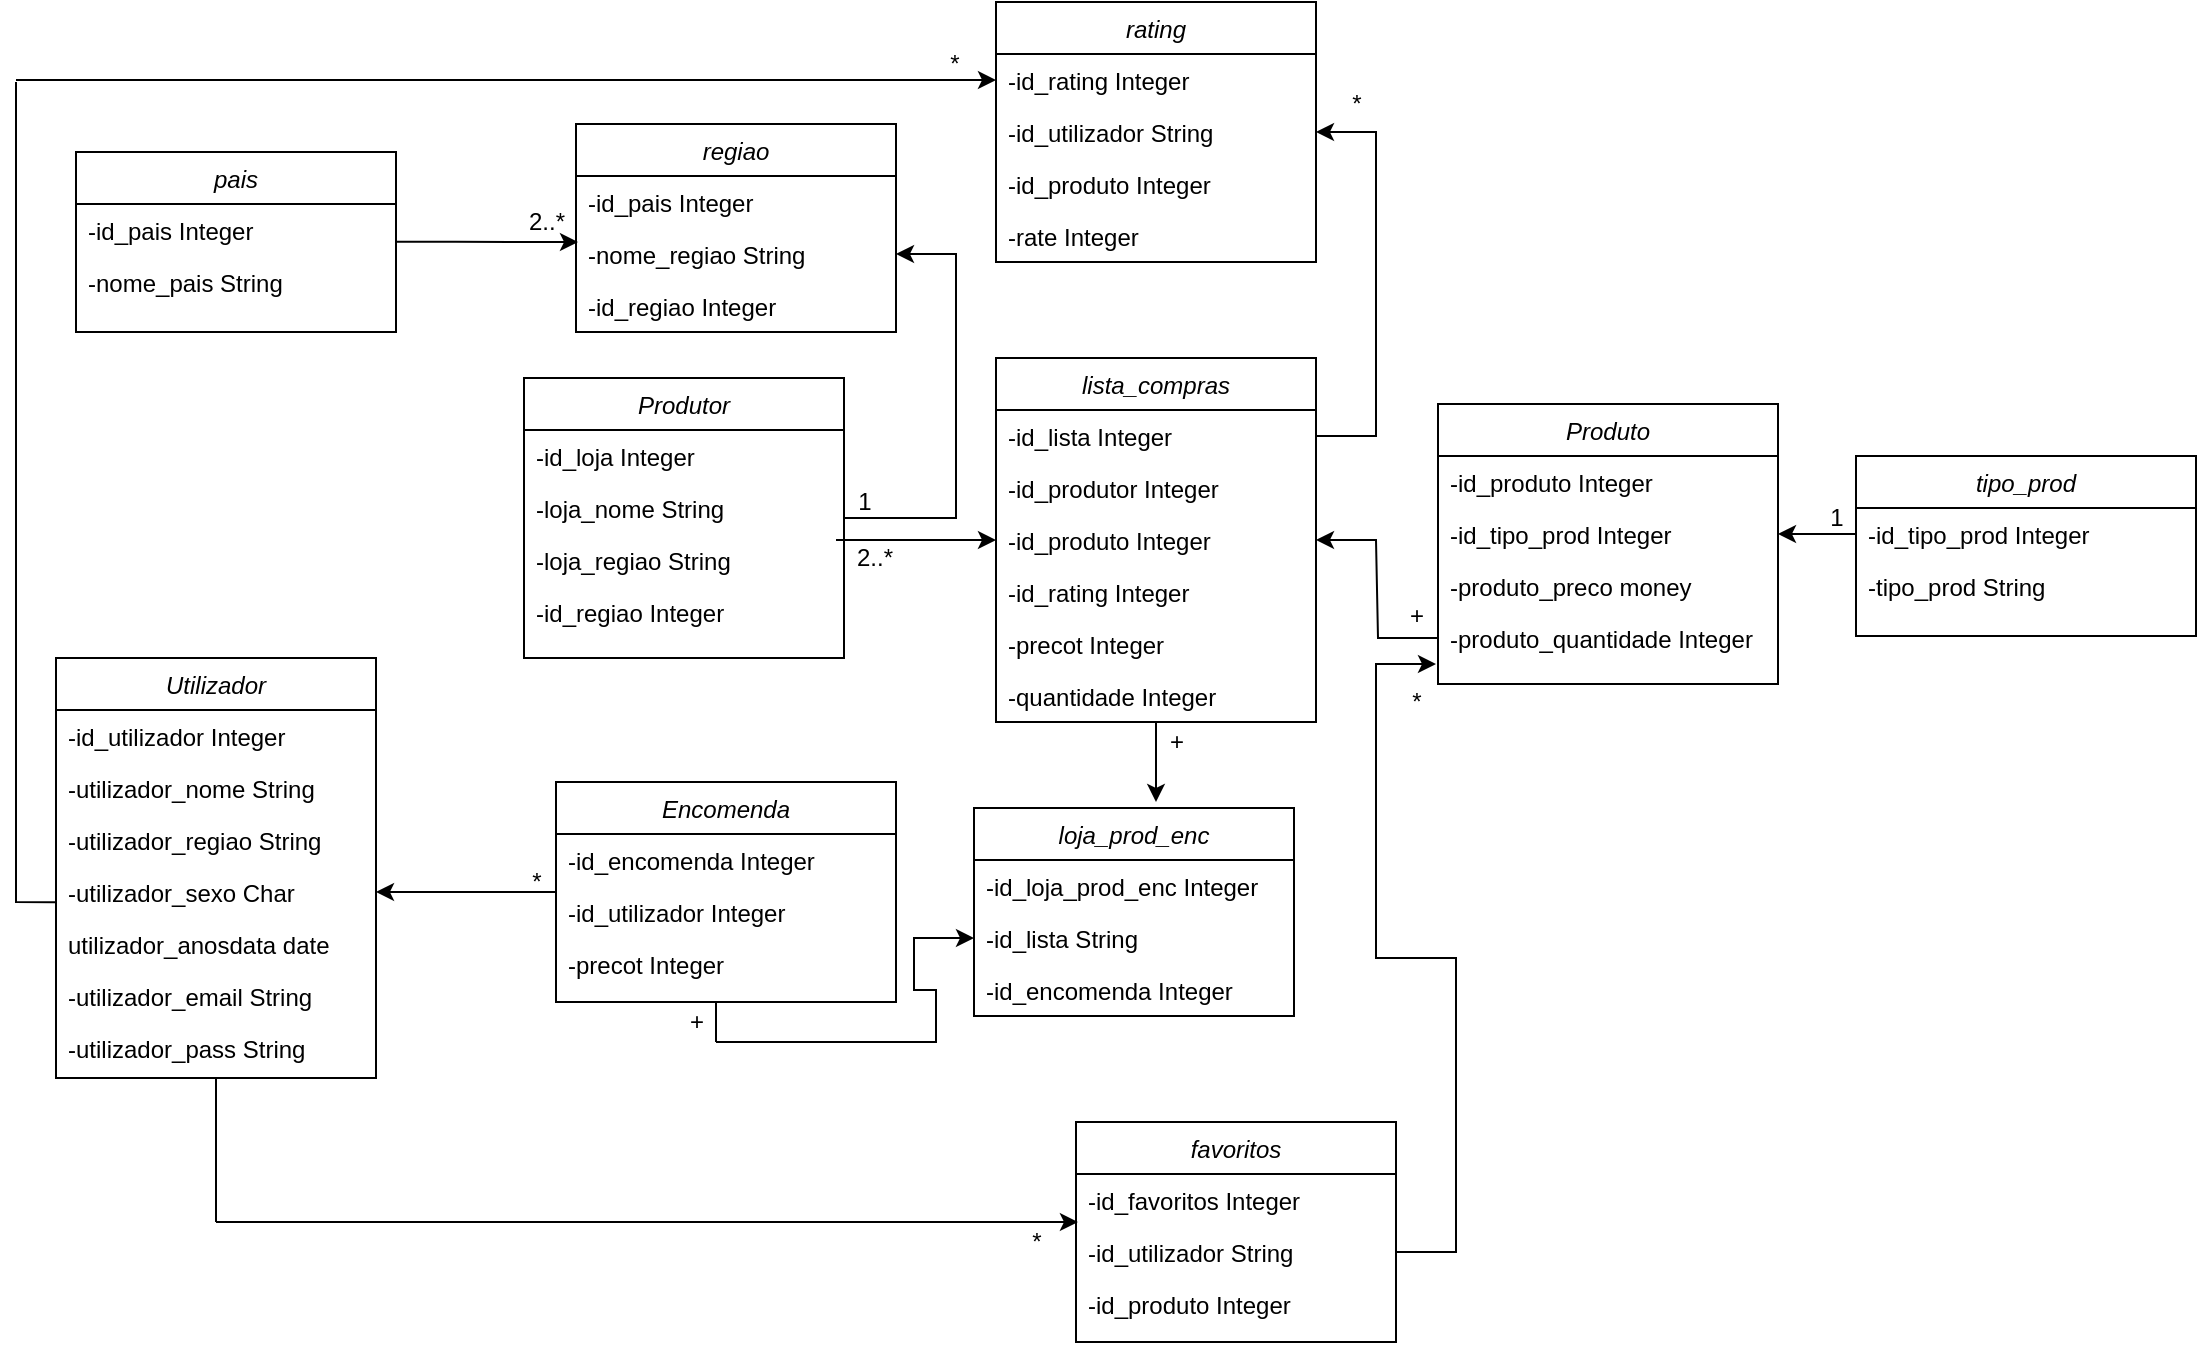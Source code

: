 <mxfile version="15.8.2" type="device"><diagram id="C5RBs43oDa-KdzZeNtuy" name="Page-1"><mxGraphModel dx="1616" dy="1606" grid="1" gridSize="10" guides="1" tooltips="1" connect="1" arrows="1" fold="1" page="1" pageScale="1" pageWidth="827" pageHeight="1169" math="0" shadow="0"><root><mxCell id="WIyWlLk6GJQsqaUBKTNV-0"/><mxCell id="WIyWlLk6GJQsqaUBKTNV-1" parent="WIyWlLk6GJQsqaUBKTNV-0"/><mxCell id="zkfFHV4jXpPFQw0GAbJ--0" value="Utilizador" style="swimlane;fontStyle=2;align=center;verticalAlign=top;childLayout=stackLayout;horizontal=1;startSize=26;horizontalStack=0;resizeParent=1;resizeLast=0;collapsible=1;marginBottom=0;rounded=0;shadow=0;strokeWidth=1;" parent="WIyWlLk6GJQsqaUBKTNV-1" vertex="1"><mxGeometry x="20" y="208" width="160" height="210" as="geometry"><mxRectangle x="230" y="140" width="160" height="26" as="alternateBounds"/></mxGeometry></mxCell><mxCell id="-bZZfsa1SSH8_eZSSLQi-4" value="-id_utilizador Integer" style="text;align=left;verticalAlign=top;spacingLeft=4;spacingRight=4;overflow=hidden;rotatable=0;points=[[0,0.5],[1,0.5]];portConstraint=eastwest;" parent="zkfFHV4jXpPFQw0GAbJ--0" vertex="1"><mxGeometry y="26" width="160" height="26" as="geometry"/></mxCell><mxCell id="zkfFHV4jXpPFQw0GAbJ--2" value="-utilizador_nome String" style="text;align=left;verticalAlign=top;spacingLeft=4;spacingRight=4;overflow=hidden;rotatable=0;points=[[0,0.5],[1,0.5]];portConstraint=eastwest;rounded=0;shadow=0;html=0;" parent="zkfFHV4jXpPFQw0GAbJ--0" vertex="1"><mxGeometry y="52" width="160" height="26" as="geometry"/></mxCell><mxCell id="3BoH6ptlKqr2wgTVUxKh-10" value="" style="endArrow=none;html=1;rounded=0;entryX=-0.003;entryY=0.697;entryDx=0;entryDy=0;entryPerimeter=0;" parent="zkfFHV4jXpPFQw0GAbJ--0" target="zkfFHV4jXpPFQw0GAbJ--5" edge="1"><mxGeometry width="50" height="50" relative="1" as="geometry"><mxPoint x="-20" y="112" as="sourcePoint"/><mxPoint x="30" y="62" as="targetPoint"/><Array as="points"><mxPoint x="-20" y="122"/></Array></mxGeometry></mxCell><mxCell id="zkfFHV4jXpPFQw0GAbJ--3" value="-utilizador_regiao String" style="text;align=left;verticalAlign=top;spacingLeft=4;spacingRight=4;overflow=hidden;rotatable=0;points=[[0,0.5],[1,0.5]];portConstraint=eastwest;rounded=0;shadow=0;html=0;" parent="zkfFHV4jXpPFQw0GAbJ--0" vertex="1"><mxGeometry y="78" width="160" height="26" as="geometry"/></mxCell><mxCell id="zkfFHV4jXpPFQw0GAbJ--5" value="-utilizador_sexo Char" style="text;align=left;verticalAlign=top;spacingLeft=4;spacingRight=4;overflow=hidden;rotatable=0;points=[[0,0.5],[1,0.5]];portConstraint=eastwest;" parent="zkfFHV4jXpPFQw0GAbJ--0" vertex="1"><mxGeometry y="104" width="160" height="26" as="geometry"/></mxCell><mxCell id="-bZZfsa1SSH8_eZSSLQi-0" value="utilizador_anosdata date" style="text;align=left;verticalAlign=top;spacingLeft=4;spacingRight=4;overflow=hidden;rotatable=0;points=[[0,0.5],[1,0.5]];portConstraint=eastwest;" parent="zkfFHV4jXpPFQw0GAbJ--0" vertex="1"><mxGeometry y="130" width="160" height="26" as="geometry"/></mxCell><mxCell id="-bZZfsa1SSH8_eZSSLQi-1" value="-utilizador_email String" style="text;align=left;verticalAlign=top;spacingLeft=4;spacingRight=4;overflow=hidden;rotatable=0;points=[[0,0.5],[1,0.5]];portConstraint=eastwest;" parent="zkfFHV4jXpPFQw0GAbJ--0" vertex="1"><mxGeometry y="156" width="160" height="26" as="geometry"/></mxCell><mxCell id="-bZZfsa1SSH8_eZSSLQi-2" value="-utilizador_pass String" style="text;align=left;verticalAlign=top;spacingLeft=4;spacingRight=4;overflow=hidden;rotatable=0;points=[[0,0.5],[1,0.5]];portConstraint=eastwest;" parent="zkfFHV4jXpPFQw0GAbJ--0" vertex="1"><mxGeometry y="182" width="160" height="26" as="geometry"/></mxCell><mxCell id="-bZZfsa1SSH8_eZSSLQi-5" value="pais" style="swimlane;fontStyle=2;align=center;verticalAlign=top;childLayout=stackLayout;horizontal=1;startSize=26;horizontalStack=0;resizeParent=1;resizeLast=0;collapsible=1;marginBottom=0;rounded=0;shadow=0;strokeWidth=1;" parent="WIyWlLk6GJQsqaUBKTNV-1" vertex="1"><mxGeometry x="30" y="-45" width="160" height="90" as="geometry"><mxRectangle x="230" y="140" width="160" height="26" as="alternateBounds"/></mxGeometry></mxCell><mxCell id="-bZZfsa1SSH8_eZSSLQi-6" value="-id_pais Integer" style="text;align=left;verticalAlign=top;spacingLeft=4;spacingRight=4;overflow=hidden;rotatable=0;points=[[0,0.5],[1,0.5]];portConstraint=eastwest;" parent="-bZZfsa1SSH8_eZSSLQi-5" vertex="1"><mxGeometry y="26" width="160" height="26" as="geometry"/></mxCell><mxCell id="-bZZfsa1SSH8_eZSSLQi-9" value="-nome_pais String" style="text;align=left;verticalAlign=top;spacingLeft=4;spacingRight=4;overflow=hidden;rotatable=0;points=[[0,0.5],[1,0.5]];portConstraint=eastwest;" parent="-bZZfsa1SSH8_eZSSLQi-5" vertex="1"><mxGeometry y="52" width="160" height="26" as="geometry"/></mxCell><mxCell id="-bZZfsa1SSH8_eZSSLQi-13" value="regiao" style="swimlane;fontStyle=2;align=center;verticalAlign=top;childLayout=stackLayout;horizontal=1;startSize=26;horizontalStack=0;resizeParent=1;resizeLast=0;collapsible=1;marginBottom=0;rounded=0;shadow=0;strokeWidth=1;" parent="WIyWlLk6GJQsqaUBKTNV-1" vertex="1"><mxGeometry x="280" y="-59" width="160" height="104" as="geometry"><mxRectangle x="230" y="140" width="160" height="26" as="alternateBounds"/></mxGeometry></mxCell><mxCell id="-bZZfsa1SSH8_eZSSLQi-16" value="-id_pais Integer" style="text;align=left;verticalAlign=top;spacingLeft=4;spacingRight=4;overflow=hidden;rotatable=0;points=[[0,0.5],[1,0.5]];portConstraint=eastwest;" parent="-bZZfsa1SSH8_eZSSLQi-13" vertex="1"><mxGeometry y="26" width="160" height="26" as="geometry"/></mxCell><mxCell id="-bZZfsa1SSH8_eZSSLQi-15" value="-nome_regiao String" style="text;align=left;verticalAlign=top;spacingLeft=4;spacingRight=4;overflow=hidden;rotatable=0;points=[[0,0.5],[1,0.5]];portConstraint=eastwest;" parent="-bZZfsa1SSH8_eZSSLQi-13" vertex="1"><mxGeometry y="52" width="160" height="26" as="geometry"/></mxCell><mxCell id="-bZZfsa1SSH8_eZSSLQi-14" value="-id_regiao Integer" style="text;align=left;verticalAlign=top;spacingLeft=4;spacingRight=4;overflow=hidden;rotatable=0;points=[[0,0.5],[1,0.5]];portConstraint=eastwest;" parent="-bZZfsa1SSH8_eZSSLQi-13" vertex="1"><mxGeometry y="78" width="160" height="26" as="geometry"/></mxCell><mxCell id="3BoH6ptlKqr2wgTVUxKh-57" style="edgeStyle=entityRelationEdgeStyle;fontSize=12;html=1;endArrow=classic;rounded=0;endFill=1;" parent="WIyWlLk6GJQsqaUBKTNV-1" source="-bZZfsa1SSH8_eZSSLQi-26" target="-bZZfsa1SSH8_eZSSLQi-15" edge="1"><mxGeometry relative="1" as="geometry"/></mxCell><mxCell id="-bZZfsa1SSH8_eZSSLQi-26" value="Produtor" style="swimlane;fontStyle=2;align=center;verticalAlign=top;childLayout=stackLayout;horizontal=1;startSize=26;horizontalStack=0;resizeParent=1;resizeLast=0;collapsible=1;marginBottom=0;rounded=0;shadow=0;strokeWidth=1;" parent="WIyWlLk6GJQsqaUBKTNV-1" vertex="1"><mxGeometry x="254" y="68" width="160" height="140" as="geometry"><mxRectangle x="230" y="140" width="160" height="26" as="alternateBounds"/></mxGeometry></mxCell><mxCell id="-bZZfsa1SSH8_eZSSLQi-27" value="-id_loja Integer" style="text;align=left;verticalAlign=top;spacingLeft=4;spacingRight=4;overflow=hidden;rotatable=0;points=[[0,0.5],[1,0.5]];portConstraint=eastwest;" parent="-bZZfsa1SSH8_eZSSLQi-26" vertex="1"><mxGeometry y="26" width="160" height="26" as="geometry"/></mxCell><mxCell id="-bZZfsa1SSH8_eZSSLQi-28" value="-loja_nome String" style="text;align=left;verticalAlign=top;spacingLeft=4;spacingRight=4;overflow=hidden;rotatable=0;points=[[0,0.5],[1,0.5]];portConstraint=eastwest;rounded=0;shadow=0;html=0;" parent="-bZZfsa1SSH8_eZSSLQi-26" vertex="1"><mxGeometry y="52" width="160" height="26" as="geometry"/></mxCell><mxCell id="-bZZfsa1SSH8_eZSSLQi-29" value="-loja_regiao String" style="text;align=left;verticalAlign=top;spacingLeft=4;spacingRight=4;overflow=hidden;rotatable=0;points=[[0,0.5],[1,0.5]];portConstraint=eastwest;rounded=0;shadow=0;html=0;" parent="-bZZfsa1SSH8_eZSSLQi-26" vertex="1"><mxGeometry y="78" width="160" height="26" as="geometry"/></mxCell><mxCell id="-bZZfsa1SSH8_eZSSLQi-34" value="-id_regiao Integer" style="text;align=left;verticalAlign=top;spacingLeft=4;spacingRight=4;overflow=hidden;rotatable=0;points=[[0,0.5],[1,0.5]];portConstraint=eastwest;" parent="-bZZfsa1SSH8_eZSSLQi-26" vertex="1"><mxGeometry y="104" width="160" height="26" as="geometry"/></mxCell><mxCell id="-bZZfsa1SSH8_eZSSLQi-39" value="loja_prod_enc" style="swimlane;fontStyle=2;align=center;verticalAlign=top;childLayout=stackLayout;horizontal=1;startSize=26;horizontalStack=0;resizeParent=1;resizeLast=0;collapsible=1;marginBottom=0;rounded=0;shadow=0;strokeWidth=1;" parent="WIyWlLk6GJQsqaUBKTNV-1" vertex="1"><mxGeometry x="479" y="283" width="160" height="104" as="geometry"><mxRectangle x="230" y="140" width="160" height="26" as="alternateBounds"/></mxGeometry></mxCell><mxCell id="-bZZfsa1SSH8_eZSSLQi-40" value="-id_loja_prod_enc Integer" style="text;align=left;verticalAlign=top;spacingLeft=4;spacingRight=4;overflow=hidden;rotatable=0;points=[[0,0.5],[1,0.5]];portConstraint=eastwest;" parent="-bZZfsa1SSH8_eZSSLQi-39" vertex="1"><mxGeometry y="26" width="160" height="26" as="geometry"/></mxCell><mxCell id="-bZZfsa1SSH8_eZSSLQi-41" value="-id_lista String" style="text;align=left;verticalAlign=top;spacingLeft=4;spacingRight=4;overflow=hidden;rotatable=0;points=[[0,0.5],[1,0.5]];portConstraint=eastwest;" parent="-bZZfsa1SSH8_eZSSLQi-39" vertex="1"><mxGeometry y="52" width="160" height="26" as="geometry"/></mxCell><mxCell id="-bZZfsa1SSH8_eZSSLQi-42" value="-id_encomenda Integer" style="text;align=left;verticalAlign=top;spacingLeft=4;spacingRight=4;overflow=hidden;rotatable=0;points=[[0,0.5],[1,0.5]];portConstraint=eastwest;" parent="-bZZfsa1SSH8_eZSSLQi-39" vertex="1"><mxGeometry y="78" width="160" height="26" as="geometry"/></mxCell><mxCell id="-bZZfsa1SSH8_eZSSLQi-47" value="rating" style="swimlane;fontStyle=2;align=center;verticalAlign=top;childLayout=stackLayout;horizontal=1;startSize=26;horizontalStack=0;resizeParent=1;resizeLast=0;collapsible=1;marginBottom=0;rounded=0;shadow=0;strokeWidth=1;" parent="WIyWlLk6GJQsqaUBKTNV-1" vertex="1"><mxGeometry x="490" y="-120" width="160" height="130" as="geometry"><mxRectangle x="230" y="140" width="160" height="26" as="alternateBounds"/></mxGeometry></mxCell><mxCell id="-bZZfsa1SSH8_eZSSLQi-48" value="-id_rating Integer" style="text;align=left;verticalAlign=top;spacingLeft=4;spacingRight=4;overflow=hidden;rotatable=0;points=[[0,0.5],[1,0.5]];portConstraint=eastwest;" parent="-bZZfsa1SSH8_eZSSLQi-47" vertex="1"><mxGeometry y="26" width="160" height="26" as="geometry"/></mxCell><mxCell id="-bZZfsa1SSH8_eZSSLQi-49" value="-id_utilizador String" style="text;align=left;verticalAlign=top;spacingLeft=4;spacingRight=4;overflow=hidden;rotatable=0;points=[[0,0.5],[1,0.5]];portConstraint=eastwest;" parent="-bZZfsa1SSH8_eZSSLQi-47" vertex="1"><mxGeometry y="52" width="160" height="26" as="geometry"/></mxCell><mxCell id="-bZZfsa1SSH8_eZSSLQi-50" value="-id_produto Integer" style="text;align=left;verticalAlign=top;spacingLeft=4;spacingRight=4;overflow=hidden;rotatable=0;points=[[0,0.5],[1,0.5]];portConstraint=eastwest;" parent="-bZZfsa1SSH8_eZSSLQi-47" vertex="1"><mxGeometry y="78" width="160" height="26" as="geometry"/></mxCell><mxCell id="-bZZfsa1SSH8_eZSSLQi-51" value="-rate Integer" style="text;align=left;verticalAlign=top;spacingLeft=4;spacingRight=4;overflow=hidden;rotatable=0;points=[[0,0.5],[1,0.5]];portConstraint=eastwest;" parent="-bZZfsa1SSH8_eZSSLQi-47" vertex="1"><mxGeometry y="104" width="160" height="26" as="geometry"/></mxCell><mxCell id="1HhM2XQYGZkdy35NEvbL-1" style="edgeStyle=orthogonalEdgeStyle;rounded=0;orthogonalLoop=1;jettySize=auto;html=1;" edge="1" parent="WIyWlLk6GJQsqaUBKTNV-1" source="-bZZfsa1SSH8_eZSSLQi-54"><mxGeometry relative="1" as="geometry"><mxPoint x="570" y="280" as="targetPoint"/></mxGeometry></mxCell><mxCell id="-bZZfsa1SSH8_eZSSLQi-54" value="lista_compras" style="swimlane;fontStyle=2;align=center;verticalAlign=top;childLayout=stackLayout;horizontal=1;startSize=26;horizontalStack=0;resizeParent=1;resizeLast=0;collapsible=1;marginBottom=0;rounded=0;shadow=0;strokeWidth=1;" parent="WIyWlLk6GJQsqaUBKTNV-1" vertex="1"><mxGeometry x="490" y="58" width="160" height="182" as="geometry"><mxRectangle x="230" y="140" width="160" height="26" as="alternateBounds"/></mxGeometry></mxCell><mxCell id="-bZZfsa1SSH8_eZSSLQi-55" value="-id_lista Integer" style="text;align=left;verticalAlign=top;spacingLeft=4;spacingRight=4;overflow=hidden;rotatable=0;points=[[0,0.5],[1,0.5]];portConstraint=eastwest;" parent="-bZZfsa1SSH8_eZSSLQi-54" vertex="1"><mxGeometry y="26" width="160" height="26" as="geometry"/></mxCell><mxCell id="-bZZfsa1SSH8_eZSSLQi-56" value="-id_produtor Integer" style="text;align=left;verticalAlign=top;spacingLeft=4;spacingRight=4;overflow=hidden;rotatable=0;points=[[0,0.5],[1,0.5]];portConstraint=eastwest;rounded=0;shadow=0;html=0;" parent="-bZZfsa1SSH8_eZSSLQi-54" vertex="1"><mxGeometry y="52" width="160" height="26" as="geometry"/></mxCell><mxCell id="-bZZfsa1SSH8_eZSSLQi-57" value="-id_produto Integer&#10;" style="text;align=left;verticalAlign=top;spacingLeft=4;spacingRight=4;overflow=hidden;rotatable=0;points=[[0,0.5],[1,0.5]];portConstraint=eastwest;rounded=0;shadow=0;html=0;" parent="-bZZfsa1SSH8_eZSSLQi-54" vertex="1"><mxGeometry y="78" width="160" height="26" as="geometry"/></mxCell><mxCell id="-bZZfsa1SSH8_eZSSLQi-58" value="-id_rating Integer&#10;" style="text;align=left;verticalAlign=top;spacingLeft=4;spacingRight=4;overflow=hidden;rotatable=0;points=[[0,0.5],[1,0.5]];portConstraint=eastwest;" parent="-bZZfsa1SSH8_eZSSLQi-54" vertex="1"><mxGeometry y="104" width="160" height="26" as="geometry"/></mxCell><mxCell id="-bZZfsa1SSH8_eZSSLQi-60" value="-precot Integer&#10;" style="text;align=left;verticalAlign=top;spacingLeft=4;spacingRight=4;overflow=hidden;rotatable=0;points=[[0,0.5],[1,0.5]];portConstraint=eastwest;" parent="-bZZfsa1SSH8_eZSSLQi-54" vertex="1"><mxGeometry y="130" width="160" height="26" as="geometry"/></mxCell><mxCell id="-bZZfsa1SSH8_eZSSLQi-59" value="-quantidade Integer&#10;" style="text;align=left;verticalAlign=top;spacingLeft=4;spacingRight=4;overflow=hidden;rotatable=0;points=[[0,0.5],[1,0.5]];portConstraint=eastwest;" parent="-bZZfsa1SSH8_eZSSLQi-54" vertex="1"><mxGeometry y="156" width="160" height="26" as="geometry"/></mxCell><mxCell id="-bZZfsa1SSH8_eZSSLQi-61" value="Produto" style="swimlane;fontStyle=2;align=center;verticalAlign=top;childLayout=stackLayout;horizontal=1;startSize=26;horizontalStack=0;resizeParent=1;resizeLast=0;collapsible=1;marginBottom=0;rounded=0;shadow=0;strokeWidth=1;" parent="WIyWlLk6GJQsqaUBKTNV-1" vertex="1"><mxGeometry x="711" y="81" width="170" height="140" as="geometry"><mxRectangle x="230" y="140" width="160" height="26" as="alternateBounds"/></mxGeometry></mxCell><mxCell id="-bZZfsa1SSH8_eZSSLQi-62" value="-id_produto Integer" style="text;align=left;verticalAlign=top;spacingLeft=4;spacingRight=4;overflow=hidden;rotatable=0;points=[[0,0.5],[1,0.5]];portConstraint=eastwest;" parent="-bZZfsa1SSH8_eZSSLQi-61" vertex="1"><mxGeometry y="26" width="170" height="26" as="geometry"/></mxCell><mxCell id="-bZZfsa1SSH8_eZSSLQi-63" value="-id_tipo_prod Integer" style="text;align=left;verticalAlign=top;spacingLeft=4;spacingRight=4;overflow=hidden;rotatable=0;points=[[0,0.5],[1,0.5]];portConstraint=eastwest;rounded=0;shadow=0;html=0;" parent="-bZZfsa1SSH8_eZSSLQi-61" vertex="1"><mxGeometry y="52" width="170" height="26" as="geometry"/></mxCell><mxCell id="-bZZfsa1SSH8_eZSSLQi-64" value="-produto_preco money" style="text;align=left;verticalAlign=top;spacingLeft=4;spacingRight=4;overflow=hidden;rotatable=0;points=[[0,0.5],[1,0.5]];portConstraint=eastwest;rounded=0;shadow=0;html=0;" parent="-bZZfsa1SSH8_eZSSLQi-61" vertex="1"><mxGeometry y="78" width="170" height="26" as="geometry"/></mxCell><mxCell id="-bZZfsa1SSH8_eZSSLQi-65" value="-produto_quantidade Integer" style="text;align=left;verticalAlign=top;spacingLeft=4;spacingRight=4;overflow=hidden;rotatable=0;points=[[0,0.5],[1,0.5]];portConstraint=eastwest;" parent="-bZZfsa1SSH8_eZSSLQi-61" vertex="1"><mxGeometry y="104" width="170" height="26" as="geometry"/></mxCell><mxCell id="-bZZfsa1SSH8_eZSSLQi-66" value="tipo_prod" style="swimlane;fontStyle=2;align=center;verticalAlign=top;childLayout=stackLayout;horizontal=1;startSize=26;horizontalStack=0;resizeParent=1;resizeLast=0;collapsible=1;marginBottom=0;rounded=0;shadow=0;strokeWidth=1;" parent="WIyWlLk6GJQsqaUBKTNV-1" vertex="1"><mxGeometry x="920" y="107" width="170" height="90" as="geometry"><mxRectangle x="230" y="140" width="160" height="26" as="alternateBounds"/></mxGeometry></mxCell><mxCell id="-bZZfsa1SSH8_eZSSLQi-67" value="-id_tipo_prod Integer" style="text;align=left;verticalAlign=top;spacingLeft=4;spacingRight=4;overflow=hidden;rotatable=0;points=[[0,0.5],[1,0.5]];portConstraint=eastwest;" parent="-bZZfsa1SSH8_eZSSLQi-66" vertex="1"><mxGeometry y="26" width="170" height="26" as="geometry"/></mxCell><mxCell id="-bZZfsa1SSH8_eZSSLQi-70" value="-tipo_prod String" style="text;align=left;verticalAlign=top;spacingLeft=4;spacingRight=4;overflow=hidden;rotatable=0;points=[[0,0.5],[1,0.5]];portConstraint=eastwest;" parent="-bZZfsa1SSH8_eZSSLQi-66" vertex="1"><mxGeometry y="52" width="170" height="26" as="geometry"/></mxCell><mxCell id="1HhM2XQYGZkdy35NEvbL-3" style="edgeStyle=orthogonalEdgeStyle;rounded=0;orthogonalLoop=1;jettySize=auto;html=1;entryX=1;entryY=0.5;entryDx=0;entryDy=0;" edge="1" parent="WIyWlLk6GJQsqaUBKTNV-1" source="-bZZfsa1SSH8_eZSSLQi-71" target="zkfFHV4jXpPFQw0GAbJ--5"><mxGeometry relative="1" as="geometry"/></mxCell><mxCell id="-bZZfsa1SSH8_eZSSLQi-71" value="Encomenda" style="swimlane;fontStyle=2;align=center;verticalAlign=top;childLayout=stackLayout;horizontal=1;startSize=26;horizontalStack=0;resizeParent=1;resizeLast=0;collapsible=1;marginBottom=0;rounded=0;shadow=0;strokeWidth=1;" parent="WIyWlLk6GJQsqaUBKTNV-1" vertex="1"><mxGeometry x="270" y="270" width="170" height="110" as="geometry"><mxRectangle x="230" y="140" width="160" height="26" as="alternateBounds"/></mxGeometry></mxCell><mxCell id="-bZZfsa1SSH8_eZSSLQi-72" value="-id_encomenda Integer" style="text;align=left;verticalAlign=top;spacingLeft=4;spacingRight=4;overflow=hidden;rotatable=0;points=[[0,0.5],[1,0.5]];portConstraint=eastwest;" parent="-bZZfsa1SSH8_eZSSLQi-71" vertex="1"><mxGeometry y="26" width="170" height="26" as="geometry"/></mxCell><mxCell id="-bZZfsa1SSH8_eZSSLQi-73" value="-id_utilizador Integer" style="text;align=left;verticalAlign=top;spacingLeft=4;spacingRight=4;overflow=hidden;rotatable=0;points=[[0,0.5],[1,0.5]];portConstraint=eastwest;rounded=0;shadow=0;html=0;" parent="-bZZfsa1SSH8_eZSSLQi-71" vertex="1"><mxGeometry y="52" width="170" height="26" as="geometry"/></mxCell><mxCell id="-bZZfsa1SSH8_eZSSLQi-75" value="-precot Integer" style="text;align=left;verticalAlign=top;spacingLeft=4;spacingRight=4;overflow=hidden;rotatable=0;points=[[0,0.5],[1,0.5]];portConstraint=eastwest;" parent="-bZZfsa1SSH8_eZSSLQi-71" vertex="1"><mxGeometry y="78" width="170" height="26" as="geometry"/></mxCell><mxCell id="-bZZfsa1SSH8_eZSSLQi-83" value="favoritos" style="swimlane;fontStyle=2;align=center;verticalAlign=top;childLayout=stackLayout;horizontal=1;startSize=26;horizontalStack=0;resizeParent=1;resizeLast=0;collapsible=1;marginBottom=0;rounded=0;shadow=0;strokeWidth=1;" parent="WIyWlLk6GJQsqaUBKTNV-1" vertex="1"><mxGeometry x="530" y="440" width="160" height="110" as="geometry"><mxRectangle x="230" y="140" width="160" height="26" as="alternateBounds"/></mxGeometry></mxCell><mxCell id="-bZZfsa1SSH8_eZSSLQi-84" value="-id_favoritos Integer" style="text;align=left;verticalAlign=top;spacingLeft=4;spacingRight=4;overflow=hidden;rotatable=0;points=[[0,0.5],[1,0.5]];portConstraint=eastwest;" parent="-bZZfsa1SSH8_eZSSLQi-83" vertex="1"><mxGeometry y="26" width="160" height="26" as="geometry"/></mxCell><mxCell id="-bZZfsa1SSH8_eZSSLQi-85" value="-id_utilizador String" style="text;align=left;verticalAlign=top;spacingLeft=4;spacingRight=4;overflow=hidden;rotatable=0;points=[[0,0.5],[1,0.5]];portConstraint=eastwest;" parent="-bZZfsa1SSH8_eZSSLQi-83" vertex="1"><mxGeometry y="52" width="160" height="26" as="geometry"/></mxCell><mxCell id="-bZZfsa1SSH8_eZSSLQi-86" value="-id_produto Integer" style="text;align=left;verticalAlign=top;spacingLeft=4;spacingRight=4;overflow=hidden;rotatable=0;points=[[0,0.5],[1,0.5]];portConstraint=eastwest;" parent="-bZZfsa1SSH8_eZSSLQi-83" vertex="1"><mxGeometry y="78" width="160" height="26" as="geometry"/></mxCell><mxCell id="3BoH6ptlKqr2wgTVUxKh-0" value="" style="edgeStyle=entityRelationEdgeStyle;fontSize=12;html=1;endArrow=classic;rounded=0;entryX=0;entryY=0.5;entryDx=0;entryDy=0;endFill=1;" parent="WIyWlLk6GJQsqaUBKTNV-1" target="-bZZfsa1SSH8_eZSSLQi-48" edge="1"><mxGeometry width="100" height="100" relative="1" as="geometry"><mxPoint y="-81" as="sourcePoint"/><mxPoint x="490" y="-40" as="targetPoint"/></mxGeometry></mxCell><mxCell id="3BoH6ptlKqr2wgTVUxKh-9" value="" style="endArrow=none;html=1;rounded=0;" parent="WIyWlLk6GJQsqaUBKTNV-1" edge="1"><mxGeometry width="50" height="50" relative="1" as="geometry"><mxPoint y="320" as="sourcePoint"/><mxPoint y="-80" as="targetPoint"/></mxGeometry></mxCell><mxCell id="3BoH6ptlKqr2wgTVUxKh-14" value="" style="edgeStyle=entityRelationEdgeStyle;fontSize=12;html=1;endArrow=classic;rounded=0;exitX=0.998;exitY=0.726;exitDx=0;exitDy=0;exitPerimeter=0;endFill=1;" parent="WIyWlLk6GJQsqaUBKTNV-1" source="-bZZfsa1SSH8_eZSSLQi-6" edge="1"><mxGeometry width="100" height="100" relative="1" as="geometry"><mxPoint x="181" y="100" as="sourcePoint"/><mxPoint x="281" as="targetPoint"/></mxGeometry></mxCell><mxCell id="3BoH6ptlKqr2wgTVUxKh-15" value="" style="edgeStyle=entityRelationEdgeStyle;fontSize=12;html=1;endArrow=classic;rounded=0;entryX=0.006;entryY=0.923;entryDx=0;entryDy=0;entryPerimeter=0;endFill=1;" parent="WIyWlLk6GJQsqaUBKTNV-1" target="-bZZfsa1SSH8_eZSSLQi-84" edge="1"><mxGeometry width="100" height="100" relative="1" as="geometry"><mxPoint x="100" y="490" as="sourcePoint"/><mxPoint x="490" y="490" as="targetPoint"/></mxGeometry></mxCell><mxCell id="3BoH6ptlKqr2wgTVUxKh-16" value="" style="endArrow=none;html=1;rounded=0;" parent="WIyWlLk6GJQsqaUBKTNV-1" edge="1"><mxGeometry width="50" height="50" relative="1" as="geometry"><mxPoint x="100" y="490" as="sourcePoint"/><mxPoint x="100" y="418" as="targetPoint"/></mxGeometry></mxCell><mxCell id="3BoH6ptlKqr2wgTVUxKh-23" value="" style="edgeStyle=entityRelationEdgeStyle;fontSize=12;html=1;endArrow=classic;rounded=0;entryX=1;entryY=0.5;entryDx=0;entryDy=0;exitX=0;exitY=0.5;exitDx=0;exitDy=0;endFill=1;" parent="WIyWlLk6GJQsqaUBKTNV-1" source="-bZZfsa1SSH8_eZSSLQi-67" target="-bZZfsa1SSH8_eZSSLQi-63" edge="1"><mxGeometry width="100" height="100" relative="1" as="geometry"><mxPoint x="1090" y="146" as="sourcePoint"/><mxPoint x="980" y="-30" as="targetPoint"/></mxGeometry></mxCell><mxCell id="3BoH6ptlKqr2wgTVUxKh-28" value="" style="edgeStyle=entityRelationEdgeStyle;fontSize=12;html=1;endArrow=classic;rounded=0;entryX=1;entryY=0.5;entryDx=0;entryDy=0;endFill=1;exitX=1;exitY=0.5;exitDx=0;exitDy=0;" parent="WIyWlLk6GJQsqaUBKTNV-1" source="-bZZfsa1SSH8_eZSSLQi-55" target="-bZZfsa1SSH8_eZSSLQi-49" edge="1"><mxGeometry width="100" height="100" relative="1" as="geometry"><mxPoint x="650" y="30" as="sourcePoint"/><mxPoint x="910" y="-70" as="targetPoint"/></mxGeometry></mxCell><mxCell id="3BoH6ptlKqr2wgTVUxKh-31" value="" style="edgeStyle=entityRelationEdgeStyle;fontSize=12;html=1;endArrow=classic;rounded=0;entryX=0;entryY=0.5;entryDx=0;entryDy=0;endFill=1;" parent="WIyWlLk6GJQsqaUBKTNV-1" target="-bZZfsa1SSH8_eZSSLQi-41" edge="1"><mxGeometry width="100" height="100" relative="1" as="geometry"><mxPoint x="430" y="400" as="sourcePoint"/><mxPoint x="570" y="389" as="targetPoint"/></mxGeometry></mxCell><mxCell id="3BoH6ptlKqr2wgTVUxKh-32" value="" style="endArrow=none;html=1;rounded=0;" parent="WIyWlLk6GJQsqaUBKTNV-1" edge="1"><mxGeometry width="50" height="50" relative="1" as="geometry"><mxPoint x="350" y="400" as="sourcePoint"/><mxPoint x="350" y="380" as="targetPoint"/><Array as="points"><mxPoint x="350" y="390"/></Array></mxGeometry></mxCell><mxCell id="3BoH6ptlKqr2wgTVUxKh-33" value="" style="endArrow=none;html=1;rounded=0;" parent="WIyWlLk6GJQsqaUBKTNV-1" edge="1"><mxGeometry width="50" height="50" relative="1" as="geometry"><mxPoint x="350" y="400" as="sourcePoint"/><mxPoint x="440" y="400" as="targetPoint"/></mxGeometry></mxCell><mxCell id="3BoH6ptlKqr2wgTVUxKh-34" value="" style="edgeStyle=entityRelationEdgeStyle;fontSize=12;html=1;endArrow=classic;rounded=0;entryX=0;entryY=0.5;entryDx=0;entryDy=0;endFill=1;exitX=0.975;exitY=0.115;exitDx=0;exitDy=0;exitPerimeter=0;" parent="WIyWlLk6GJQsqaUBKTNV-1" source="-bZZfsa1SSH8_eZSSLQi-29" target="-bZZfsa1SSH8_eZSSLQi-57" edge="1"><mxGeometry width="100" height="100" relative="1" as="geometry"><mxPoint x="420" y="149" as="sourcePoint"/><mxPoint x="530" y="-20" as="targetPoint"/></mxGeometry></mxCell><mxCell id="3BoH6ptlKqr2wgTVUxKh-48" value="" style="edgeStyle=entityRelationEdgeStyle;fontSize=12;html=1;endArrow=classic;rounded=0;entryX=1;entryY=0.5;entryDx=0;entryDy=0;exitX=0;exitY=0.5;exitDx=0;exitDy=0;endFill=1;" parent="WIyWlLk6GJQsqaUBKTNV-1" source="-bZZfsa1SSH8_eZSSLQi-65" target="-bZZfsa1SSH8_eZSSLQi-57" edge="1"><mxGeometry width="100" height="100" relative="1" as="geometry"><mxPoint x="440" y="100" as="sourcePoint"/><mxPoint x="540" as="targetPoint"/></mxGeometry></mxCell><mxCell id="3BoH6ptlKqr2wgTVUxKh-60" style="edgeStyle=entityRelationEdgeStyle;fontSize=12;html=1;endArrow=classic;rounded=0;endFill=1;" parent="WIyWlLk6GJQsqaUBKTNV-1" source="-bZZfsa1SSH8_eZSSLQi-85" edge="1"><mxGeometry relative="1" as="geometry"><mxPoint x="710" y="211" as="targetPoint"/></mxGeometry></mxCell><mxCell id="3BoH6ptlKqr2wgTVUxKh-67" value="2..*" style="text;html=1;align=center;verticalAlign=middle;resizable=0;points=[];autosize=1;strokeColor=none;fillColor=none;" parent="WIyWlLk6GJQsqaUBKTNV-1" vertex="1"><mxGeometry x="250" y="-20" width="30" height="20" as="geometry"/></mxCell><mxCell id="3BoH6ptlKqr2wgTVUxKh-68" value="1" style="text;html=1;align=center;verticalAlign=middle;resizable=0;points=[];autosize=1;strokeColor=none;fillColor=none;" parent="WIyWlLk6GJQsqaUBKTNV-1" vertex="1"><mxGeometry x="414" y="120" width="20" height="20" as="geometry"/></mxCell><mxCell id="3BoH6ptlKqr2wgTVUxKh-69" value="2..*" style="text;html=1;align=center;verticalAlign=middle;resizable=0;points=[];autosize=1;strokeColor=none;fillColor=none;" parent="WIyWlLk6GJQsqaUBKTNV-1" vertex="1"><mxGeometry x="414" y="148" width="30" height="20" as="geometry"/></mxCell><mxCell id="3BoH6ptlKqr2wgTVUxKh-71" value="*" style="text;html=1;align=center;verticalAlign=middle;resizable=0;points=[];autosize=1;strokeColor=none;fillColor=none;" parent="WIyWlLk6GJQsqaUBKTNV-1" vertex="1"><mxGeometry x="660" y="-79" width="20" height="20" as="geometry"/></mxCell><mxCell id="3BoH6ptlKqr2wgTVUxKh-72" value="*" style="text;html=1;align=center;verticalAlign=middle;resizable=0;points=[];autosize=1;strokeColor=none;fillColor=none;" parent="WIyWlLk6GJQsqaUBKTNV-1" vertex="1"><mxGeometry x="459" y="-99" width="20" height="20" as="geometry"/></mxCell><mxCell id="3BoH6ptlKqr2wgTVUxKh-73" value="+" style="text;html=1;align=center;verticalAlign=middle;resizable=0;points=[];autosize=1;strokeColor=none;fillColor=none;" parent="WIyWlLk6GJQsqaUBKTNV-1" vertex="1"><mxGeometry x="690" y="177" width="20" height="20" as="geometry"/></mxCell><mxCell id="3BoH6ptlKqr2wgTVUxKh-74" value="1" style="text;html=1;align=center;verticalAlign=middle;resizable=0;points=[];autosize=1;strokeColor=none;fillColor=none;" parent="WIyWlLk6GJQsqaUBKTNV-1" vertex="1"><mxGeometry x="900" y="128" width="20" height="20" as="geometry"/></mxCell><mxCell id="3BoH6ptlKqr2wgTVUxKh-75" value="*" style="text;html=1;align=center;verticalAlign=middle;resizable=0;points=[];autosize=1;strokeColor=none;fillColor=none;" parent="WIyWlLk6GJQsqaUBKTNV-1" vertex="1"><mxGeometry x="690" y="220" width="20" height="20" as="geometry"/></mxCell><mxCell id="3BoH6ptlKqr2wgTVUxKh-78" value="+" style="text;html=1;align=center;verticalAlign=middle;resizable=0;points=[];autosize=1;strokeColor=none;fillColor=none;" parent="WIyWlLk6GJQsqaUBKTNV-1" vertex="1"><mxGeometry x="330" y="380" width="20" height="20" as="geometry"/></mxCell><mxCell id="3BoH6ptlKqr2wgTVUxKh-79" value="*" style="text;html=1;align=center;verticalAlign=middle;resizable=0;points=[];autosize=1;strokeColor=none;fillColor=none;" parent="WIyWlLk6GJQsqaUBKTNV-1" vertex="1"><mxGeometry x="250" y="310" width="20" height="20" as="geometry"/></mxCell><mxCell id="3BoH6ptlKqr2wgTVUxKh-80" value="*" style="text;html=1;align=center;verticalAlign=middle;resizable=0;points=[];autosize=1;strokeColor=none;fillColor=none;" parent="WIyWlLk6GJQsqaUBKTNV-1" vertex="1"><mxGeometry x="500" y="490" width="20" height="20" as="geometry"/></mxCell><mxCell id="1HhM2XQYGZkdy35NEvbL-2" value="+" style="text;html=1;align=center;verticalAlign=middle;resizable=0;points=[];autosize=1;strokeColor=none;fillColor=none;" vertex="1" parent="WIyWlLk6GJQsqaUBKTNV-1"><mxGeometry x="570" y="240" width="20" height="20" as="geometry"/></mxCell></root></mxGraphModel></diagram></mxfile>